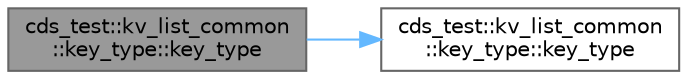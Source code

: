 digraph "cds_test::kv_list_common::key_type::key_type"
{
 // LATEX_PDF_SIZE
  bgcolor="transparent";
  edge [fontname=Helvetica,fontsize=10,labelfontname=Helvetica,labelfontsize=10];
  node [fontname=Helvetica,fontsize=10,shape=box,height=0.2,width=0.4];
  rankdir="LR";
  Node1 [id="Node000001",label="cds_test::kv_list_common\l::key_type::key_type",height=0.2,width=0.4,color="gray40", fillcolor="grey60", style="filled", fontcolor="black",tooltip=" "];
  Node1 -> Node2 [id="edge1_Node000001_Node000002",color="steelblue1",style="solid",tooltip=" "];
  Node2 [id="Node000002",label="cds_test::kv_list_common\l::key_type::key_type",height=0.2,width=0.4,color="grey40", fillcolor="white", style="filled",URL="$structcds__test_1_1kv__list__common_1_1key__type.html#a5486ff07290bccea211db1b8f0e62911",tooltip=" "];
}
